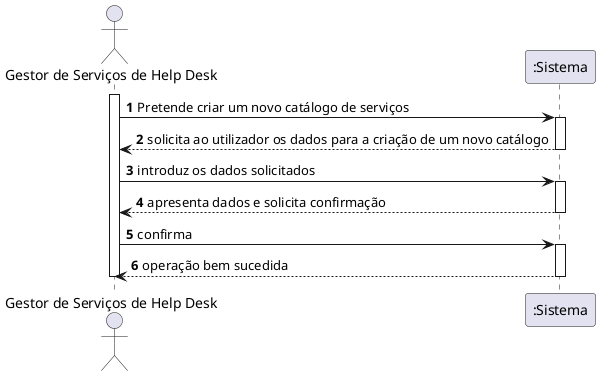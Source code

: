 @startuml
autonumber
actor "Gestor de Serviços de Help Desk" as UNR

activate UNR
UNR -> ":Sistema" : Pretende criar um novo catálogo de serviços
activate ":Sistema"
":Sistema" --> UNR : solicita ao utilizador os dados para a criação de um novo catálogo
deactivate ":Sistema"


UNR -> ":Sistema" : introduz os dados solicitados
activate ":Sistema"
":Sistema" --> UNR : apresenta dados e solicita confirmação
deactivate ":Sistema"

UNR -> ":Sistema" : confirma
activate ":Sistema"
":Sistema" --> UNR : operação bem sucedida
deactivate ":Sistema"

deactivate UNR
@enduml